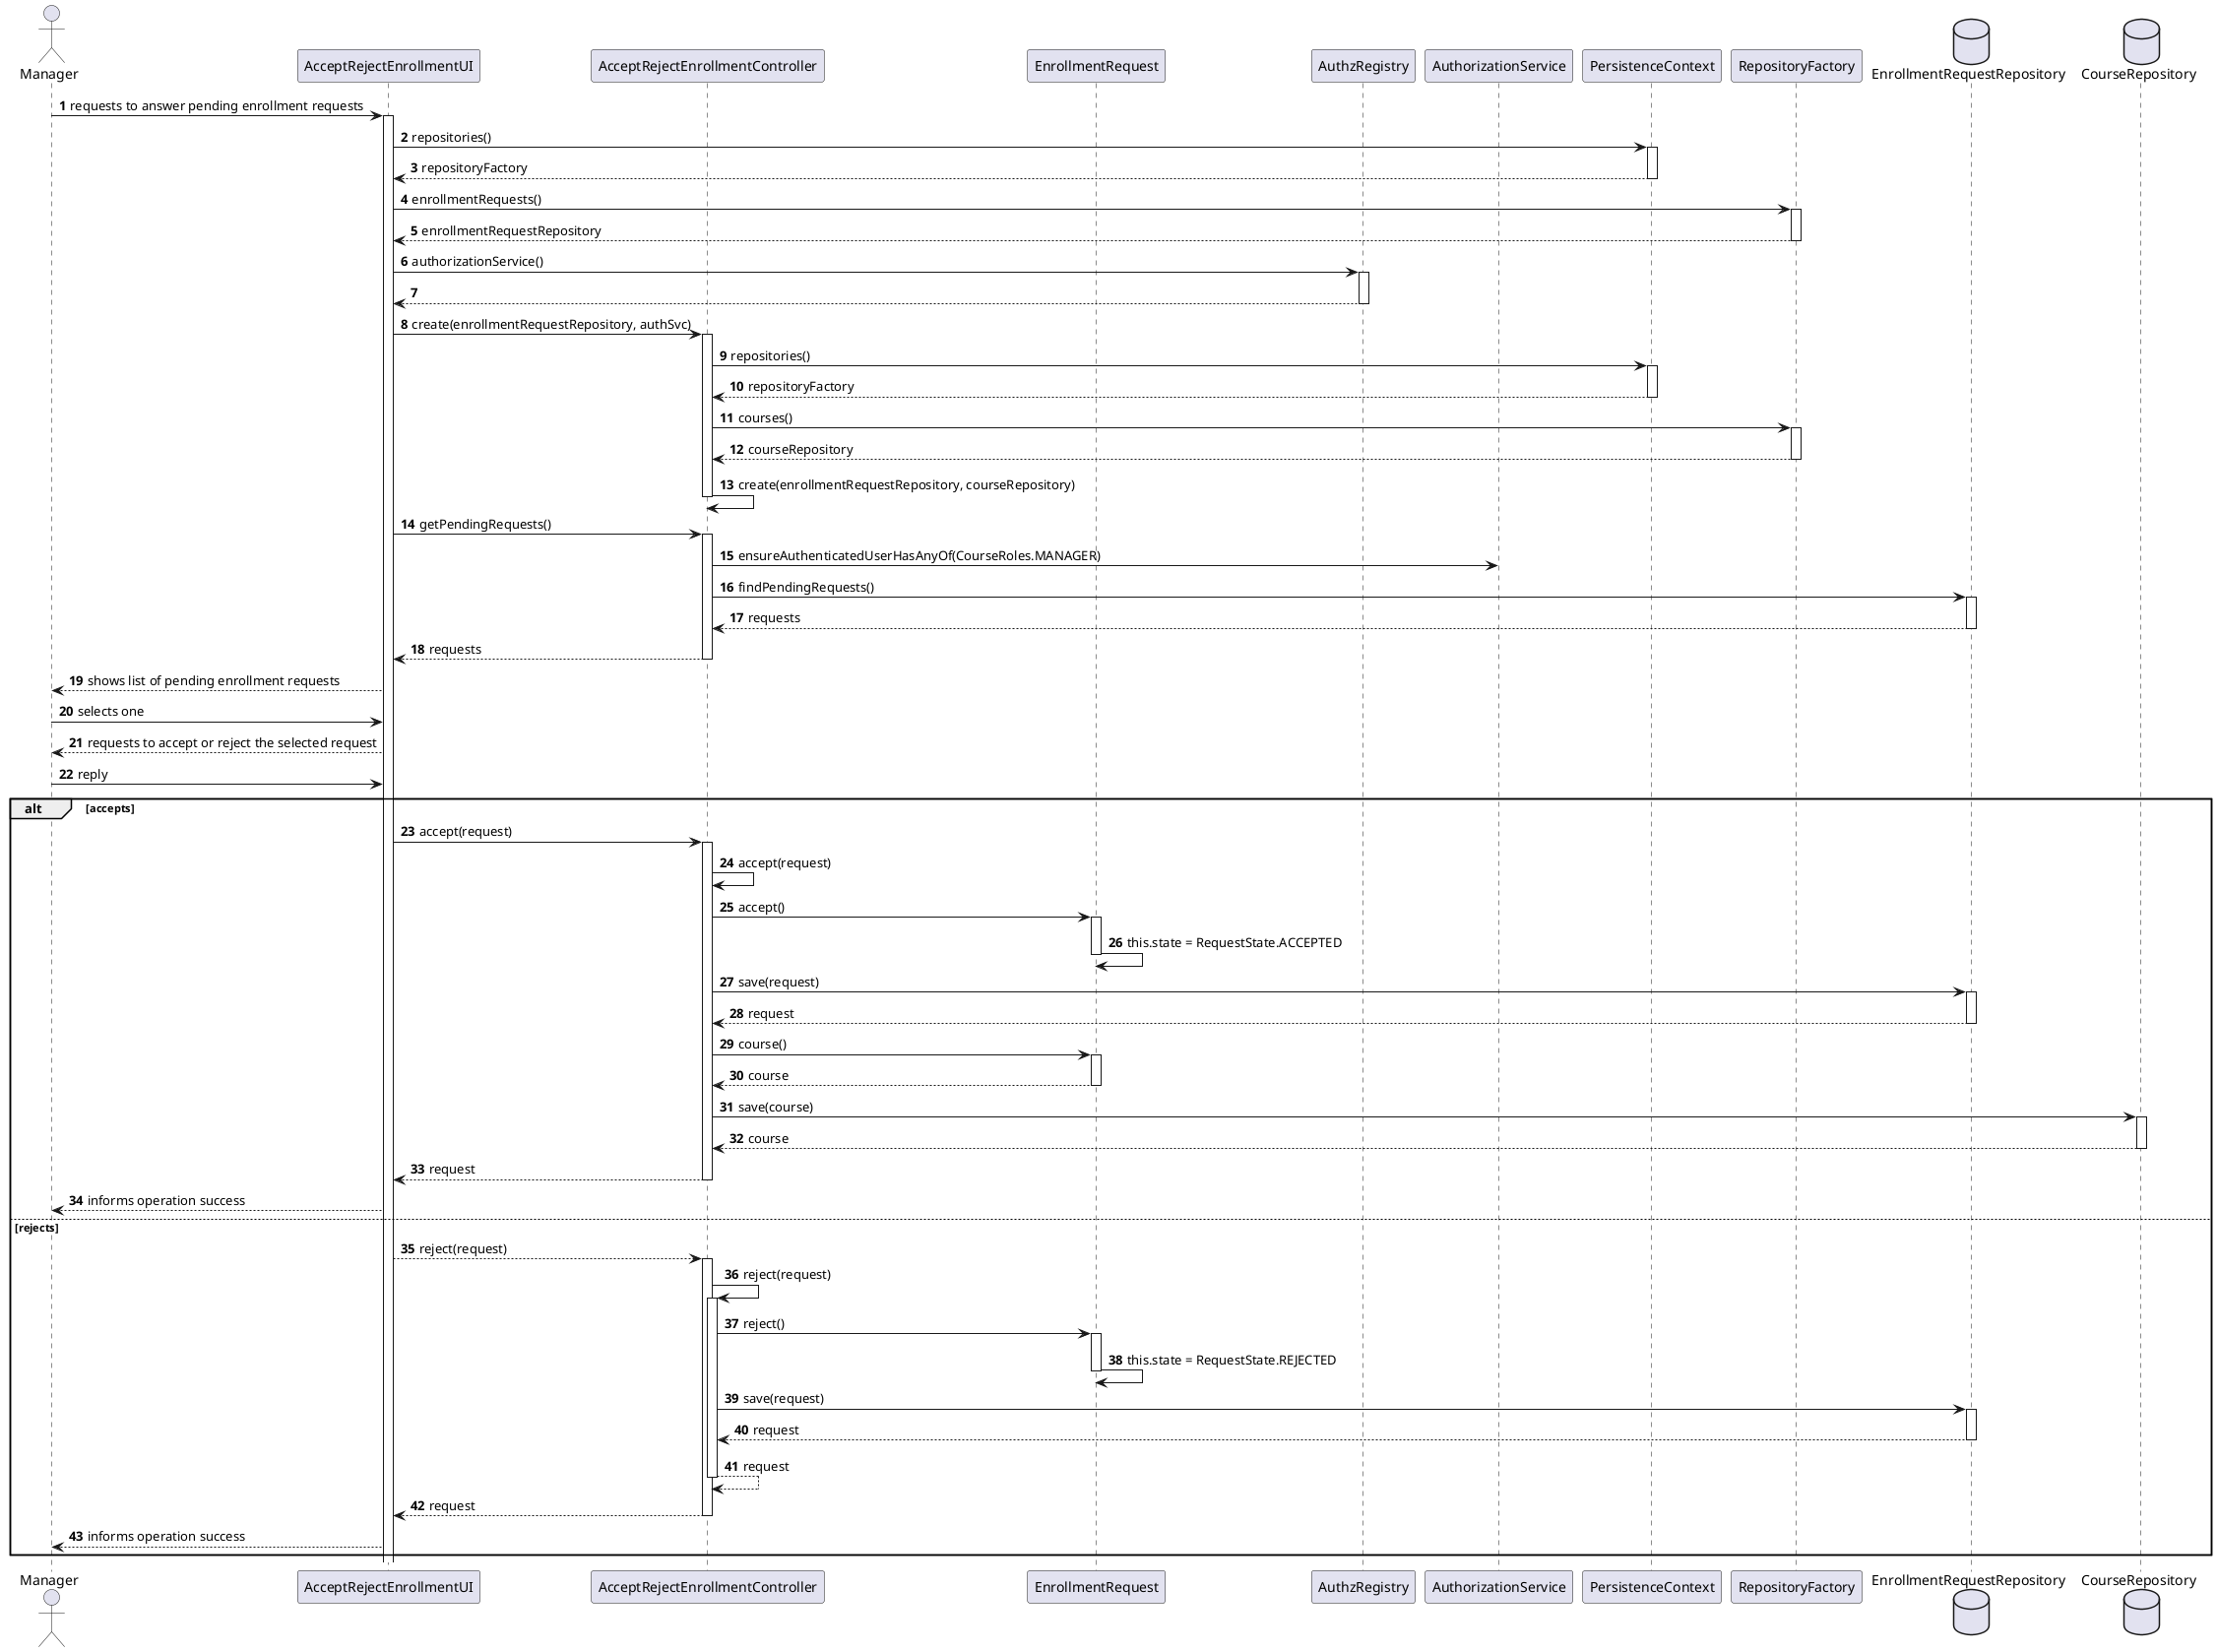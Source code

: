 @startuml
autonumber

actor Manager as manager

participant AcceptRejectEnrollmentUI as ui

participant AcceptRejectEnrollmentController as ctrl

participant EnrollmentRequest as request
participant AuthzRegistry as registry
participant AuthorizationService as authz

participant PersistenceContext as ctx
participant RepositoryFactory as repoFactory
database EnrollmentRequestRepository as repo
database CourseRepository as courseRepository



manager -> ui : requests to answer pending enrollment requests
activate ui

ui -> ctx : repositories()
activate ctx
ctx --> ui : repositoryFactory
deactivate ctx

ui -> repoFactory : enrollmentRequests()
activate repoFactory
repoFactory --> ui : enrollmentRequestRepository
deactivate repoFactory

ui -> registry : authorizationService()
activate registry
registry --> ui
deactivate registry

ui -> ctrl : create(enrollmentRequestRepository, authSvc)
activate ctrl

ctrl -> ctx : repositories()
activate ctx
ctx --> ctrl : repositoryFactory
deactivate ctx
ctrl -> repoFactory : courses()
activate repoFactory
repoFactory --> ctrl : courseRepository
deactivate repoFactory

ctrl -> ctrl : create(enrollmentRequestRepository, courseRepository)
deactivate ctrl

ui -> ctrl : getPendingRequests()
activate ctrl

ctrl -> authz : ensureAuthenticatedUserHasAnyOf(CourseRoles.MANAGER)

ctrl -> repo : findPendingRequests()
activate repo

repo --> ctrl : requests
deactivate repo

ctrl --> ui : requests
deactivate ctrl

ui --> manager : shows list of pending enrollment requests

manager -> ui : selects one

ui --> manager : requests to accept or reject the selected request

manager -> ui : reply

alt accepts

ui -> ctrl : accept(request)
activate ctrl

ctrl -> ctrl : accept(request)

ctrl -> request : accept()
activate request

request -> request : this.state = RequestState.ACCEPTED

deactivate request


ctrl -> repo : save(request)
activate repo
repo --> ctrl : request
deactivate repo

ctrl -> request : course()
activate request
request --> ctrl : course
deactivate request

ctrl -> courseRepository : save(course)
activate courseRepository
courseRepository --> ctrl : course
deactivate courseRepository


ctrl --> ui : request
deactivate ctrl

ui --> manager : informs operation success

else rejects

ui --> ctrl : reject(request)
activate ctrl

ctrl -> ctrl : reject(request)
activate ctrl

ctrl -> request : reject()
activate request

request -> request : this.state = RequestState.REJECTED

deactivate request

ctrl -> repo : save(request)
activate repo
repo --> ctrl : request
deactivate repo

ctrl --> ctrl : request
deactivate ctrl

ctrl --> ui : request
deactivate ctrl

ui --> manager : informs operation success
end alt






@enduml